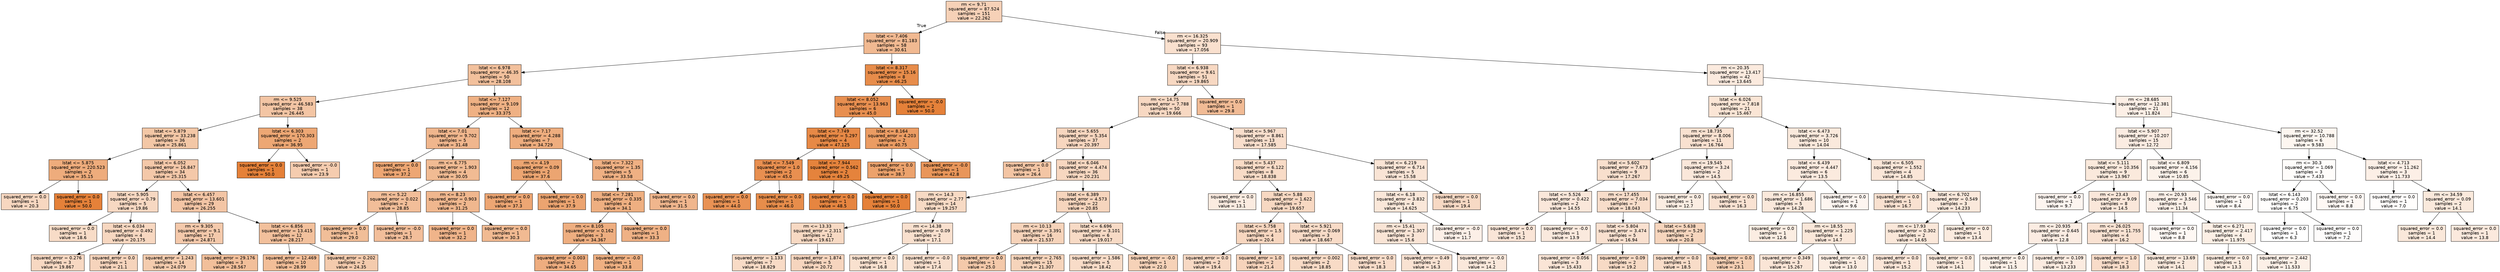 digraph Tree {
node [shape=box, style="filled", color="black", fontname="helvetica"] ;
edge [fontname="helvetica"] ;
0 [label="rm <= 9.71\nsquared_error = 87.524\nsamples = 151\nvalue = 22.262", fillcolor="#f6d1b7"] ;
1 [label="lstat <= 7.406\nsquared_error = 81.183\nsamples = 58\nvalue = 30.61", fillcolor="#f1b991"] ;
0 -> 1 [labeldistance=2.5, labelangle=45, headlabel="True"] ;
2 [label="lstat <= 6.978\nsquared_error = 46.35\nsamples = 50\nvalue = 28.108", fillcolor="#f2c09c"] ;
1 -> 2 ;
3 [label="rm <= 9.525\nsquared_error = 46.583\nsamples = 38\nvalue = 26.445", fillcolor="#f3c5a4"] ;
2 -> 3 ;
4 [label="lstat <= 5.879\nsquared_error = 33.238\nsamples = 36\nvalue = 25.861", fillcolor="#f3c7a6"] ;
3 -> 4 ;
5 [label="lstat <= 5.875\nsquared_error = 220.523\nsamples = 2\nvalue = 35.15", fillcolor="#eeac7c"] ;
4 -> 5 ;
6 [label="squared_error = 0.0\nsamples = 1\nvalue = 20.3", fillcolor="#f7d7c0"] ;
5 -> 6 ;
7 [label="squared_error = 0.0\nsamples = 1\nvalue = 50.0", fillcolor="#e58139"] ;
5 -> 7 ;
8 [label="lstat <= 6.052\nsquared_error = 16.847\nsamples = 34\nvalue = 25.315", fillcolor="#f4c8a9"] ;
4 -> 8 ;
9 [label="lstat <= 5.905\nsquared_error = 0.79\nsamples = 5\nvalue = 19.86", fillcolor="#f7d8c2"] ;
8 -> 9 ;
10 [label="squared_error = 0.0\nsamples = 1\nvalue = 18.6", fillcolor="#f8dcc7"] ;
9 -> 10 ;
11 [label="lstat <= 6.034\nsquared_error = 0.492\nsamples = 4\nvalue = 20.175", fillcolor="#f7d7c0"] ;
9 -> 11 ;
12 [label="squared_error = 0.276\nsamples = 3\nvalue = 19.867", fillcolor="#f7d8c2"] ;
11 -> 12 ;
13 [label="squared_error = 0.0\nsamples = 1\nvalue = 21.1", fillcolor="#f6d4bc"] ;
11 -> 13 ;
14 [label="lstat <= 6.457\nsquared_error = 13.601\nsamples = 29\nvalue = 26.255", fillcolor="#f3c5a5"] ;
8 -> 14 ;
15 [label="rm <= 9.305\nsquared_error = 9.1\nsamples = 17\nvalue = 24.871", fillcolor="#f4c9ab"] ;
14 -> 15 ;
16 [label="squared_error = 1.243\nsamples = 14\nvalue = 24.079", fillcolor="#f4ccae"] ;
15 -> 16 ;
17 [label="squared_error = 29.176\nsamples = 3\nvalue = 28.567", fillcolor="#f2bf9a"] ;
15 -> 17 ;
18 [label="lstat <= 6.856\nsquared_error = 13.415\nsamples = 12\nvalue = 28.217", fillcolor="#f2c09c"] ;
14 -> 18 ;
19 [label="squared_error = 12.469\nsamples = 10\nvalue = 28.99", fillcolor="#f2be98"] ;
18 -> 19 ;
20 [label="squared_error = 0.202\nsamples = 2\nvalue = 24.35", fillcolor="#f4cbad"] ;
18 -> 20 ;
21 [label="lstat <= 6.303\nsquared_error = 170.303\nsamples = 2\nvalue = 36.95", fillcolor="#eda774"] ;
3 -> 21 ;
22 [label="squared_error = 0.0\nsamples = 1\nvalue = 50.0", fillcolor="#e58139"] ;
21 -> 22 ;
23 [label="squared_error = -0.0\nsamples = 1\nvalue = 23.9", fillcolor="#f5ccaf"] ;
21 -> 23 ;
24 [label="lstat <= 7.127\nsquared_error = 9.109\nsamples = 12\nvalue = 33.375", fillcolor="#efb184"] ;
2 -> 24 ;
25 [label="lstat <= 7.01\nsquared_error = 9.702\nsamples = 5\nvalue = 31.48", fillcolor="#f0b68d"] ;
24 -> 25 ;
26 [label="squared_error = 0.0\nsamples = 1\nvalue = 37.2", fillcolor="#eda673"] ;
25 -> 26 ;
27 [label="rm <= 6.775\nsquared_error = 1.903\nsamples = 4\nvalue = 30.05", fillcolor="#f1bb93"] ;
25 -> 27 ;
28 [label="rm <= 5.22\nsquared_error = 0.022\nsamples = 2\nvalue = 28.85", fillcolor="#f2be99"] ;
27 -> 28 ;
29 [label="squared_error = 0.0\nsamples = 1\nvalue = 29.0", fillcolor="#f1be98"] ;
28 -> 29 ;
30 [label="squared_error = -0.0\nsamples = 1\nvalue = 28.7", fillcolor="#f2be9a"] ;
28 -> 30 ;
31 [label="rm <= 8.23\nsquared_error = 0.903\nsamples = 2\nvalue = 31.25", fillcolor="#f0b78e"] ;
27 -> 31 ;
32 [label="squared_error = 0.0\nsamples = 1\nvalue = 32.2", fillcolor="#f0b48a"] ;
31 -> 32 ;
33 [label="squared_error = 0.0\nsamples = 1\nvalue = 30.3", fillcolor="#f1ba92"] ;
31 -> 33 ;
34 [label="lstat <= 7.17\nsquared_error = 4.288\nsamples = 7\nvalue = 34.729", fillcolor="#eead7e"] ;
24 -> 34 ;
35 [label="rm <= 4.19\nsquared_error = 0.09\nsamples = 2\nvalue = 37.6", fillcolor="#eca571"] ;
34 -> 35 ;
36 [label="squared_error = 0.0\nsamples = 1\nvalue = 37.3", fillcolor="#eda673"] ;
35 -> 36 ;
37 [label="squared_error = 0.0\nsamples = 1\nvalue = 37.9", fillcolor="#eca470"] ;
35 -> 37 ;
38 [label="lstat <= 7.322\nsquared_error = 1.35\nsamples = 5\nvalue = 33.58", fillcolor="#efb083"] ;
34 -> 38 ;
39 [label="lstat <= 7.281\nsquared_error = 0.335\nsamples = 4\nvalue = 34.1", fillcolor="#eeaf81"] ;
38 -> 39 ;
40 [label="rm <= 8.105\nsquared_error = 0.162\nsamples = 3\nvalue = 34.367", fillcolor="#eeae80"] ;
39 -> 40 ;
41 [label="squared_error = 0.003\nsamples = 2\nvalue = 34.65", fillcolor="#eead7f"] ;
40 -> 41 ;
42 [label="squared_error = -0.0\nsamples = 1\nvalue = 33.8", fillcolor="#efb082"] ;
40 -> 42 ;
43 [label="squared_error = 0.0\nsamples = 1\nvalue = 33.3", fillcolor="#efb185"] ;
39 -> 43 ;
44 [label="squared_error = 0.0\nsamples = 1\nvalue = 31.5", fillcolor="#f0b68d"] ;
38 -> 44 ;
45 [label="lstat <= 8.317\nsquared_error = 15.16\nsamples = 8\nvalue = 46.25", fillcolor="#e78c4a"] ;
1 -> 45 ;
46 [label="lstat <= 8.052\nsquared_error = 13.963\nsamples = 6\nvalue = 45.0", fillcolor="#e88f50"] ;
45 -> 46 ;
47 [label="lstat <= 7.749\nsquared_error = 5.297\nsamples = 4\nvalue = 47.125", fillcolor="#e78946"] ;
46 -> 47 ;
48 [label="lstat <= 7.549\nsquared_error = 1.0\nsamples = 2\nvalue = 45.0", fillcolor="#e88f50"] ;
47 -> 48 ;
49 [label="squared_error = 0.0\nsamples = 1\nvalue = 44.0", fillcolor="#e99254"] ;
48 -> 49 ;
50 [label="squared_error = 0.0\nsamples = 1\nvalue = 46.0", fillcolor="#e78d4b"] ;
48 -> 50 ;
51 [label="lstat <= 7.944\nsquared_error = 0.562\nsamples = 2\nvalue = 49.25", fillcolor="#e5833c"] ;
47 -> 51 ;
52 [label="squared_error = 0.0\nsamples = 1\nvalue = 48.5", fillcolor="#e68540"] ;
51 -> 52 ;
53 [label="squared_error = 0.0\nsamples = 1\nvalue = 50.0", fillcolor="#e58139"] ;
51 -> 53 ;
54 [label="lstat <= 8.164\nsquared_error = 4.203\nsamples = 2\nvalue = 40.75", fillcolor="#eb9c63"] ;
46 -> 54 ;
55 [label="squared_error = 0.0\nsamples = 1\nvalue = 38.7", fillcolor="#eca26c"] ;
54 -> 55 ;
56 [label="squared_error = -0.0\nsamples = 1\nvalue = 42.8", fillcolor="#e9965a"] ;
54 -> 56 ;
57 [label="squared_error = -0.0\nsamples = 2\nvalue = 50.0", fillcolor="#e58139"] ;
45 -> 57 ;
58 [label="rm <= 16.325\nsquared_error = 20.909\nsamples = 93\nvalue = 17.056", fillcolor="#f9e0ce"] ;
0 -> 58 [labeldistance=2.5, labelangle=-45, headlabel="False"] ;
59 [label="lstat <= 6.938\nsquared_error = 9.61\nsamples = 51\nvalue = 19.865", fillcolor="#f7d8c2"] ;
58 -> 59 ;
60 [label="rm <= 14.75\nsquared_error = 7.788\nsamples = 50\nvalue = 19.666", fillcolor="#f7d8c2"] ;
59 -> 60 ;
61 [label="lstat <= 5.655\nsquared_error = 5.354\nsamples = 37\nvalue = 20.397", fillcolor="#f7d6bf"] ;
60 -> 61 ;
62 [label="squared_error = 0.0\nsamples = 1\nvalue = 26.4", fillcolor="#f3c5a4"] ;
61 -> 62 ;
63 [label="lstat <= 6.046\nsquared_error = 4.474\nsamples = 36\nvalue = 20.231", fillcolor="#f7d7c0"] ;
61 -> 63 ;
64 [label="rm <= 14.3\nsquared_error = 2.77\nsamples = 14\nvalue = 19.257", fillcolor="#f7dac4"] ;
63 -> 64 ;
65 [label="rm <= 13.33\nsquared_error = 2.311\nsamples = 12\nvalue = 19.617", fillcolor="#f7d9c3"] ;
64 -> 65 ;
66 [label="squared_error = 1.133\nsamples = 7\nvalue = 18.829", fillcolor="#f8dbc6"] ;
65 -> 66 ;
67 [label="squared_error = 1.874\nsamples = 5\nvalue = 20.72", fillcolor="#f6d5be"] ;
65 -> 67 ;
68 [label="rm <= 14.38\nsquared_error = 0.09\nsamples = 2\nvalue = 17.1", fillcolor="#f9e0ce"] ;
64 -> 68 ;
69 [label="squared_error = 0.0\nsamples = 1\nvalue = 16.8", fillcolor="#f9e1cf"] ;
68 -> 69 ;
70 [label="squared_error = -0.0\nsamples = 1\nvalue = 17.4", fillcolor="#f8dfcd"] ;
68 -> 70 ;
71 [label="lstat <= 6.389\nsquared_error = 4.573\nsamples = 22\nvalue = 20.85", fillcolor="#f6d5bd"] ;
63 -> 71 ;
72 [label="rm <= 10.13\nsquared_error = 3.391\nsamples = 16\nvalue = 21.537", fillcolor="#f6d3ba"] ;
71 -> 72 ;
73 [label="squared_error = 0.0\nsamples = 1\nvalue = 25.0", fillcolor="#f4c9aa"] ;
72 -> 73 ;
74 [label="squared_error = 2.765\nsamples = 15\nvalue = 21.307", fillcolor="#f6d4bb"] ;
72 -> 74 ;
75 [label="lstat <= 6.696\nsquared_error = 3.101\nsamples = 6\nvalue = 19.017", fillcolor="#f7dac5"] ;
71 -> 75 ;
76 [label="squared_error = 1.586\nsamples = 5\nvalue = 18.42", fillcolor="#f8dcc8"] ;
75 -> 76 ;
77 [label="squared_error = -0.0\nsamples = 1\nvalue = 22.0", fillcolor="#f6d2b8"] ;
75 -> 77 ;
78 [label="lstat <= 5.967\nsquared_error = 8.861\nsamples = 13\nvalue = 17.585", fillcolor="#f8decc"] ;
60 -> 78 ;
79 [label="lstat <= 5.437\nsquared_error = 6.122\nsamples = 8\nvalue = 18.838", fillcolor="#f8dbc6"] ;
78 -> 79 ;
80 [label="squared_error = 0.0\nsamples = 1\nvalue = 13.1", fillcolor="#fbebe0"] ;
79 -> 80 ;
81 [label="lstat <= 5.88\nsquared_error = 1.622\nsamples = 7\nvalue = 19.657", fillcolor="#f7d8c2"] ;
79 -> 81 ;
82 [label="lstat <= 5.758\nsquared_error = 1.5\nsamples = 4\nvalue = 20.4", fillcolor="#f7d6bf"] ;
81 -> 82 ;
83 [label="squared_error = 0.0\nsamples = 2\nvalue = 19.4", fillcolor="#f7d9c4"] ;
82 -> 83 ;
84 [label="squared_error = 1.0\nsamples = 2\nvalue = 21.4", fillcolor="#f6d3bb"] ;
82 -> 84 ;
85 [label="lstat <= 5.921\nsquared_error = 0.069\nsamples = 3\nvalue = 18.667", fillcolor="#f8dbc7"] ;
81 -> 85 ;
86 [label="squared_error = 0.002\nsamples = 2\nvalue = 18.85", fillcolor="#f8dbc6"] ;
85 -> 86 ;
87 [label="squared_error = 0.0\nsamples = 1\nvalue = 18.3", fillcolor="#f8dcc9"] ;
85 -> 87 ;
88 [label="lstat <= 6.219\nsquared_error = 6.714\nsamples = 5\nvalue = 15.58", fillcolor="#f9e4d5"] ;
78 -> 88 ;
89 [label="lstat <= 6.18\nsquared_error = 3.832\nsamples = 4\nvalue = 14.625", fillcolor="#fae7d9"] ;
88 -> 89 ;
90 [label="rm <= 15.41\nsquared_error = 1.307\nsamples = 3\nvalue = 15.6", fillcolor="#f9e4d5"] ;
89 -> 90 ;
91 [label="squared_error = 0.49\nsamples = 2\nvalue = 16.3", fillcolor="#f9e2d2"] ;
90 -> 91 ;
92 [label="squared_error = -0.0\nsamples = 1\nvalue = 14.2", fillcolor="#fae8db"] ;
90 -> 92 ;
93 [label="squared_error = -0.0\nsamples = 1\nvalue = 11.7", fillcolor="#fcefe7"] ;
89 -> 93 ;
94 [label="squared_error = 0.0\nsamples = 1\nvalue = 19.4", fillcolor="#f7d9c4"] ;
88 -> 94 ;
95 [label="squared_error = 0.0\nsamples = 1\nvalue = 29.8", fillcolor="#f1bb95"] ;
59 -> 95 ;
96 [label="rm <= 20.35\nsquared_error = 13.417\nsamples = 42\nvalue = 13.645", fillcolor="#fbeade"] ;
58 -> 96 ;
97 [label="lstat <= 6.026\nsquared_error = 7.818\nsamples = 21\nvalue = 15.467", fillcolor="#fae5d5"] ;
96 -> 97 ;
98 [label="rm <= 18.735\nsquared_error = 8.006\nsamples = 11\nvalue = 16.764", fillcolor="#f9e1d0"] ;
97 -> 98 ;
99 [label="lstat <= 5.602\nsquared_error = 7.673\nsamples = 9\nvalue = 17.267", fillcolor="#f8dfcd"] ;
98 -> 99 ;
100 [label="lstat <= 5.526\nsquared_error = 0.422\nsamples = 2\nvalue = 14.55", fillcolor="#fae7da"] ;
99 -> 100 ;
101 [label="squared_error = 0.0\nsamples = 1\nvalue = 15.2", fillcolor="#fae5d7"] ;
100 -> 101 ;
102 [label="squared_error = -0.0\nsamples = 1\nvalue = 13.9", fillcolor="#fae9dd"] ;
100 -> 102 ;
103 [label="rm <= 17.455\nsquared_error = 7.034\nsamples = 7\nvalue = 18.043", fillcolor="#f8ddca"] ;
99 -> 103 ;
104 [label="lstat <= 5.804\nsquared_error = 3.474\nsamples = 5\nvalue = 16.94", fillcolor="#f9e0cf"] ;
103 -> 104 ;
105 [label="squared_error = 0.056\nsamples = 3\nvalue = 15.433", fillcolor="#fae5d6"] ;
104 -> 105 ;
106 [label="squared_error = 0.09\nsamples = 2\nvalue = 19.2", fillcolor="#f7dac5"] ;
104 -> 106 ;
107 [label="lstat <= 5.638\nsquared_error = 5.29\nsamples = 2\nvalue = 20.8", fillcolor="#f6d5bd"] ;
103 -> 107 ;
108 [label="squared_error = 0.0\nsamples = 1\nvalue = 18.5", fillcolor="#f8dcc8"] ;
107 -> 108 ;
109 [label="squared_error = 0.0\nsamples = 1\nvalue = 23.1", fillcolor="#f5cfb3"] ;
107 -> 109 ;
110 [label="rm <= 19.545\nsquared_error = 3.24\nsamples = 2\nvalue = 14.5", fillcolor="#fae7da"] ;
98 -> 110 ;
111 [label="squared_error = 0.0\nsamples = 1\nvalue = 12.7", fillcolor="#fbede2"] ;
110 -> 111 ;
112 [label="squared_error = 0.0\nsamples = 1\nvalue = 16.3", fillcolor="#f9e2d2"] ;
110 -> 112 ;
113 [label="lstat <= 6.473\nsquared_error = 3.726\nsamples = 10\nvalue = 14.04", fillcolor="#fae9dc"] ;
97 -> 113 ;
114 [label="lstat <= 6.439\nsquared_error = 4.447\nsamples = 6\nvalue = 13.5", fillcolor="#fbeade"] ;
113 -> 114 ;
115 [label="rm <= 16.855\nsquared_error = 1.686\nsamples = 5\nvalue = 14.28", fillcolor="#fae8db"] ;
114 -> 115 ;
116 [label="squared_error = 0.0\nsamples = 1\nvalue = 12.6", fillcolor="#fbede2"] ;
115 -> 116 ;
117 [label="rm <= 18.55\nsquared_error = 1.225\nsamples = 4\nvalue = 14.7", fillcolor="#fae7d9"] ;
115 -> 117 ;
118 [label="squared_error = 0.349\nsamples = 3\nvalue = 15.267", fillcolor="#fae5d6"] ;
117 -> 118 ;
119 [label="squared_error = -0.0\nsamples = 1\nvalue = 13.0", fillcolor="#fbece1"] ;
117 -> 119 ;
120 [label="squared_error = 0.0\nsamples = 1\nvalue = 9.6", fillcolor="#fdf5f0"] ;
114 -> 120 ;
121 [label="lstat <= 6.505\nsquared_error = 1.552\nsamples = 4\nvalue = 14.85", fillcolor="#fae6d8"] ;
113 -> 121 ;
122 [label="squared_error = 0.0\nsamples = 1\nvalue = 16.7", fillcolor="#f9e1d0"] ;
121 -> 122 ;
123 [label="lstat <= 6.702\nsquared_error = 0.549\nsamples = 3\nvalue = 14.233", fillcolor="#fae8db"] ;
121 -> 123 ;
124 [label="rm <= 17.93\nsquared_error = 0.302\nsamples = 2\nvalue = 14.65", fillcolor="#fae7d9"] ;
123 -> 124 ;
125 [label="squared_error = 0.0\nsamples = 1\nvalue = 15.2", fillcolor="#fae5d7"] ;
124 -> 125 ;
126 [label="squared_error = 0.0\nsamples = 1\nvalue = 14.1", fillcolor="#fae9dc"] ;
124 -> 126 ;
127 [label="squared_error = 0.0\nsamples = 1\nvalue = 13.4", fillcolor="#fbebdf"] ;
123 -> 127 ;
128 [label="rm <= 28.685\nsquared_error = 12.381\nsamples = 21\nvalue = 11.824", fillcolor="#fcefe6"] ;
96 -> 128 ;
129 [label="lstat <= 5.907\nsquared_error = 10.207\nsamples = 15\nvalue = 12.72", fillcolor="#fbece2"] ;
128 -> 129 ;
130 [label="lstat <= 5.111\nsquared_error = 10.356\nsamples = 9\nvalue = 13.967", fillcolor="#fae9dc"] ;
129 -> 130 ;
131 [label="squared_error = 0.0\nsamples = 1\nvalue = 9.7", fillcolor="#fdf5f0"] ;
130 -> 131 ;
132 [label="rm <= 23.43\nsquared_error = 9.09\nsamples = 8\nvalue = 14.5", fillcolor="#fae7da"] ;
130 -> 132 ;
133 [label="rm <= 20.935\nsquared_error = 0.645\nsamples = 4\nvalue = 12.8", fillcolor="#fbece2"] ;
132 -> 133 ;
134 [label="squared_error = 0.0\nsamples = 1\nvalue = 11.5", fillcolor="#fcf0e7"] ;
133 -> 134 ;
135 [label="squared_error = 0.109\nsamples = 3\nvalue = 13.233", fillcolor="#fbebe0"] ;
133 -> 135 ;
136 [label="rm <= 26.025\nsquared_error = 11.755\nsamples = 4\nvalue = 16.2", fillcolor="#f9e2d2"] ;
132 -> 136 ;
137 [label="squared_error = 1.0\nsamples = 2\nvalue = 18.3", fillcolor="#f8dcc9"] ;
136 -> 137 ;
138 [label="squared_error = 13.69\nsamples = 2\nvalue = 14.1", fillcolor="#fae9dc"] ;
136 -> 138 ;
139 [label="lstat <= 6.809\nsquared_error = 4.156\nsamples = 6\nvalue = 10.85", fillcolor="#fcf2ea"] ;
129 -> 139 ;
140 [label="rm <= 20.93\nsquared_error = 3.546\nsamples = 5\nvalue = 11.34", fillcolor="#fcf0e8"] ;
139 -> 140 ;
141 [label="squared_error = 0.0\nsamples = 1\nvalue = 8.8", fillcolor="#fef8f4"] ;
140 -> 141 ;
142 [label="lstat <= 6.271\nsquared_error = 2.417\nsamples = 4\nvalue = 11.975", fillcolor="#fcefe5"] ;
140 -> 142 ;
143 [label="squared_error = 0.0\nsamples = 1\nvalue = 13.3", fillcolor="#fbebdf"] ;
142 -> 143 ;
144 [label="squared_error = 2.442\nsamples = 3\nvalue = 11.533", fillcolor="#fcf0e7"] ;
142 -> 144 ;
145 [label="squared_error = 0.0\nsamples = 1\nvalue = 8.4", fillcolor="#fef9f5"] ;
139 -> 145 ;
146 [label="rm <= 32.52\nsquared_error = 10.788\nsamples = 6\nvalue = 9.583", fillcolor="#fdf6f0"] ;
128 -> 146 ;
147 [label="rm <= 30.3\nsquared_error = 1.069\nsamples = 3\nvalue = 7.433", fillcolor="#fefcfa"] ;
146 -> 147 ;
148 [label="lstat <= 6.143\nsquared_error = 0.203\nsamples = 2\nvalue = 6.75", fillcolor="#fffefd"] ;
147 -> 148 ;
149 [label="squared_error = 0.0\nsamples = 1\nvalue = 6.3", fillcolor="#ffffff"] ;
148 -> 149 ;
150 [label="squared_error = 0.0\nsamples = 1\nvalue = 7.2", fillcolor="#fefcfb"] ;
148 -> 150 ;
151 [label="squared_error = 0.0\nsamples = 1\nvalue = 8.8", fillcolor="#fef8f4"] ;
147 -> 151 ;
152 [label="lstat <= 4.713\nsquared_error = 11.262\nsamples = 3\nvalue = 11.733", fillcolor="#fcefe6"] ;
146 -> 152 ;
153 [label="squared_error = 0.0\nsamples = 1\nvalue = 7.0", fillcolor="#fffdfc"] ;
152 -> 153 ;
154 [label="rm <= 34.59\nsquared_error = 0.09\nsamples = 2\nvalue = 14.1", fillcolor="#fae9dc"] ;
152 -> 154 ;
155 [label="squared_error = 0.0\nsamples = 1\nvalue = 14.4", fillcolor="#fae8da"] ;
154 -> 155 ;
156 [label="squared_error = 0.0\nsamples = 1\nvalue = 13.8", fillcolor="#fbe9dd"] ;
154 -> 156 ;
}
